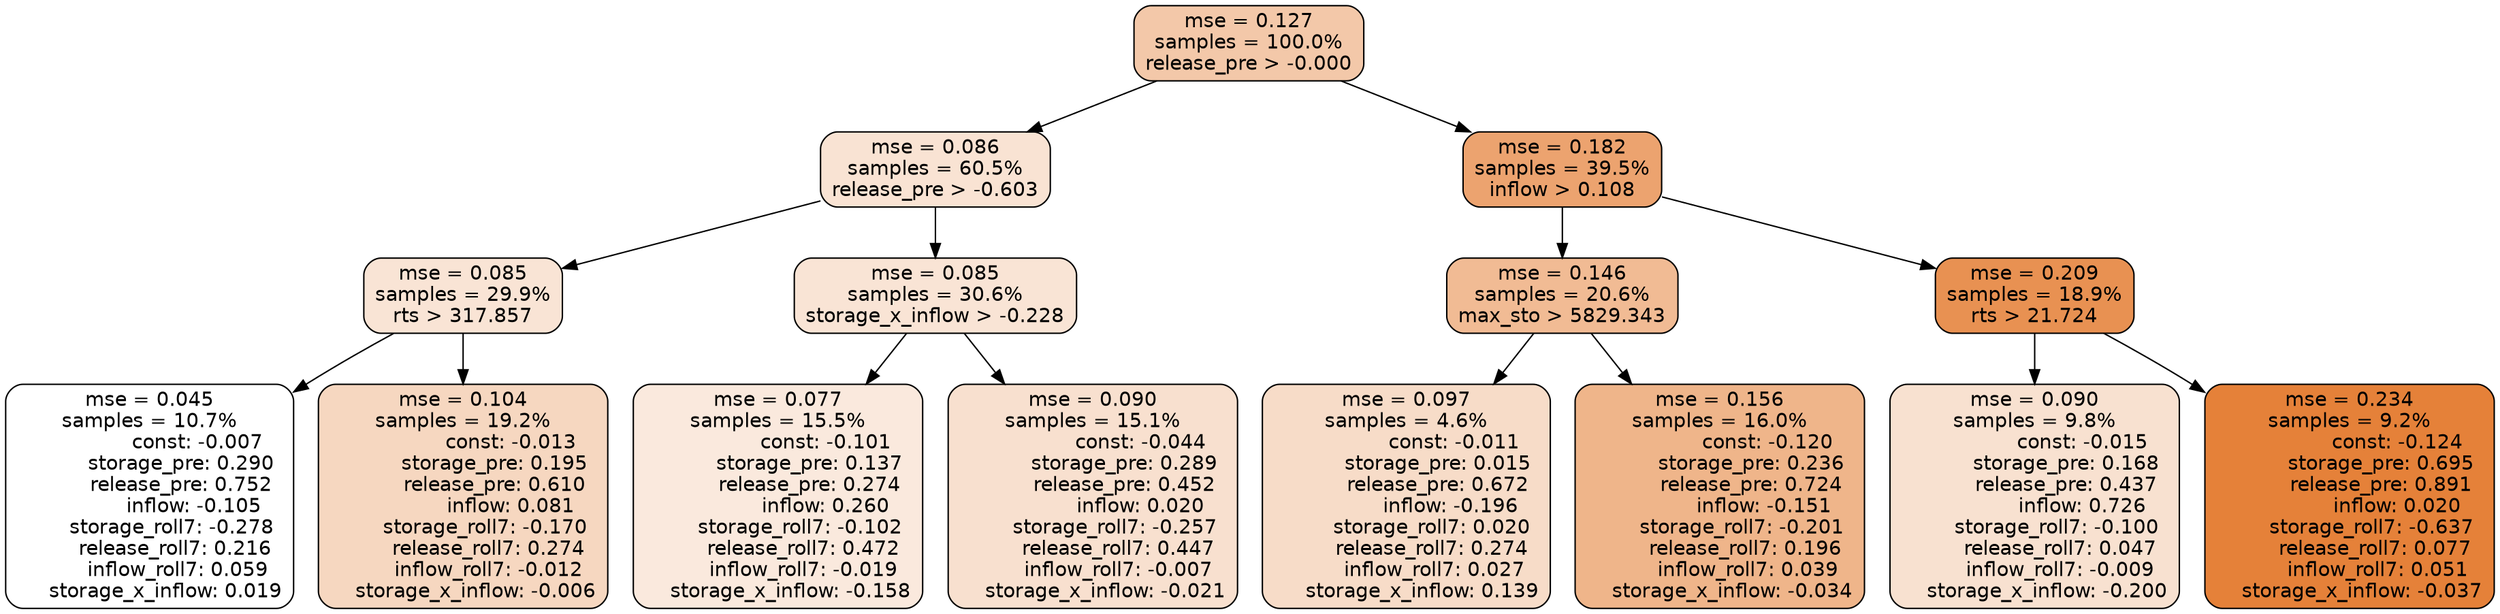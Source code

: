 digraph tree {
node [shape=rectangle, style="filled, rounded", color="black", fontname=helvetica] ;
edge [fontname=helvetica] ;
	"0" [label="mse = 0.127
samples = 100.0%
release_pre > -0.000", fillcolor="#f3c8a9"]
	"1" [label="mse = 0.086
samples = 60.5%
release_pre > -0.603", fillcolor="#f9e3d3"]
	"8" [label="mse = 0.182
samples = 39.5%
inflow > 0.108", fillcolor="#eca36f"]
	"5" [label="mse = 0.085
samples = 29.9%
rts > 317.857", fillcolor="#f9e4d5"]
	"2" [label="mse = 0.085
samples = 30.6%
storage_x_inflow > -0.228", fillcolor="#f9e4d5"]
	"9" [label="mse = 0.146
samples = 20.6%
max_sto > 5829.343", fillcolor="#f1bb94"]
	"12" [label="mse = 0.209
samples = 18.9%
rts > 21.724", fillcolor="#e89152"]
	"7" [label="mse = 0.045
samples = 10.7%
               const: -0.007
          storage_pre: 0.290
          release_pre: 0.752
              inflow: -0.105
       storage_roll7: -0.278
        release_roll7: 0.216
         inflow_roll7: 0.059
     storage_x_inflow: 0.019", fillcolor="#ffffff"]
	"6" [label="mse = 0.104
samples = 19.2%
               const: -0.013
          storage_pre: 0.195
          release_pre: 0.610
               inflow: 0.081
       storage_roll7: -0.170
        release_roll7: 0.274
        inflow_roll7: -0.012
    storage_x_inflow: -0.006", fillcolor="#f6d7c0"]
	"3" [label="mse = 0.077
samples = 15.5%
               const: -0.101
          storage_pre: 0.137
          release_pre: 0.274
               inflow: 0.260
       storage_roll7: -0.102
        release_roll7: 0.472
        inflow_roll7: -0.019
    storage_x_inflow: -0.158", fillcolor="#fae9dd"]
	"4" [label="mse = 0.090
samples = 15.1%
               const: -0.044
          storage_pre: 0.289
          release_pre: 0.452
               inflow: 0.020
       storage_roll7: -0.257
        release_roll7: 0.447
        inflow_roll7: -0.007
    storage_x_inflow: -0.021", fillcolor="#f8e0cf"]
	"11" [label="mse = 0.097
samples = 4.6%
               const: -0.011
          storage_pre: 0.015
          release_pre: 0.672
              inflow: -0.196
        storage_roll7: 0.020
        release_roll7: 0.274
         inflow_roll7: 0.027
     storage_x_inflow: 0.139", fillcolor="#f7dcc8"]
	"10" [label="mse = 0.156
samples = 16.0%
               const: -0.120
          storage_pre: 0.236
          release_pre: 0.724
              inflow: -0.151
       storage_roll7: -0.201
        release_roll7: 0.196
         inflow_roll7: 0.039
    storage_x_inflow: -0.034", fillcolor="#efb58a"]
	"13" [label="mse = 0.090
samples = 9.8%
               const: -0.015
          storage_pre: 0.168
          release_pre: 0.437
               inflow: 0.726
       storage_roll7: -0.100
        release_roll7: 0.047
        inflow_roll7: -0.009
    storage_x_inflow: -0.200", fillcolor="#f8e1d0"]
	"14" [label="mse = 0.234
samples = 9.2%
               const: -0.124
          storage_pre: 0.695
          release_pre: 0.891
               inflow: 0.020
       storage_roll7: -0.637
        release_roll7: 0.077
         inflow_roll7: 0.051
    storage_x_inflow: -0.037", fillcolor="#e58139"]

	"0" -> "1"
	"0" -> "8"
	"1" -> "2"
	"1" -> "5"
	"8" -> "9"
	"8" -> "12"
	"5" -> "6"
	"5" -> "7"
	"2" -> "3"
	"2" -> "4"
	"9" -> "10"
	"9" -> "11"
	"12" -> "13"
	"12" -> "14"
}